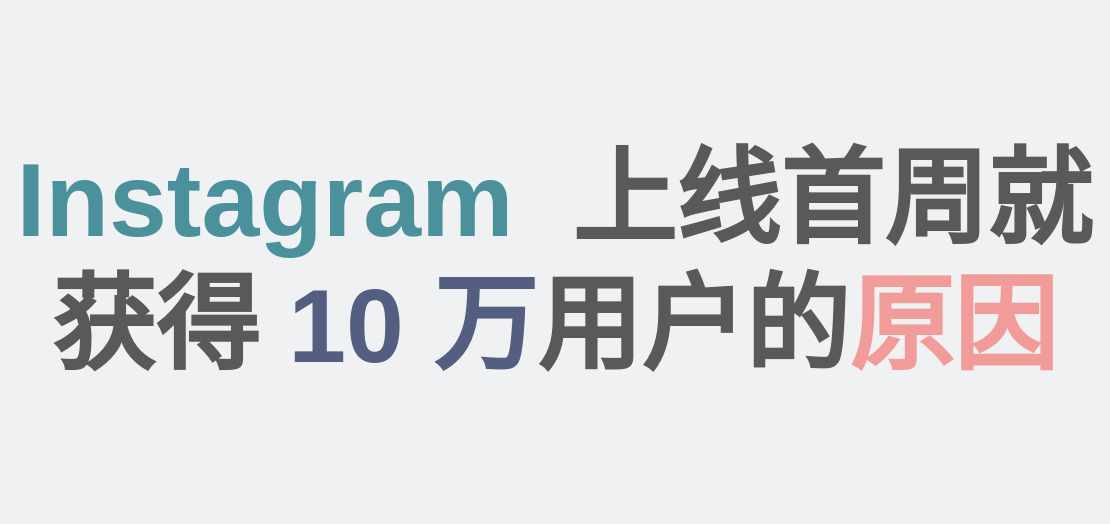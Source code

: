 <mxfile version="20.2.4" type="github">
  <diagram id="3228e29e-7158-1315-38df-8450db1d8a1d" name="Page-1">
    <mxGraphModel dx="1298" dy="755" grid="0" gridSize="10" guides="1" tooltips="1" connect="1" arrows="1" fold="1" page="1" pageScale="1" pageWidth="600" pageHeight="350" background="#EFF1F3" math="0" shadow="0">
      <root>
        <mxCell id="0" />
        <mxCell id="1" parent="0" />
        <mxCell id="UU9xKcYvhKtoYnd8AA-M-1" value="&lt;h1&gt;&lt;span style=&quot;font-size: 52px;&quot;&gt;&lt;font color=&quot;#4a919b&quot;&gt;Instagram &lt;/font&gt;&lt;font color=&quot;#ffffff&quot;&gt;&amp;nbsp;&lt;/font&gt;&lt;font color=&quot;#595959&quot;&gt;上线首周就获得 &lt;/font&gt;&lt;font color=&quot;#535e80&quot;&gt;10 万&lt;/font&gt;&lt;font color=&quot;#595959&quot;&gt;用户的&lt;/font&gt;&lt;font color=&quot;#f19c99&quot;&gt;原因&lt;/font&gt;&lt;/span&gt;&lt;br&gt;&lt;/h1&gt;" style="text;html=1;strokeColor=none;fillColor=none;align=center;verticalAlign=middle;whiteSpace=wrap;rounded=0;" parent="1" vertex="1">
          <mxGeometry x="20" y="47" width="554" height="261" as="geometry" />
        </mxCell>
      </root>
    </mxGraphModel>
  </diagram>
</mxfile>
